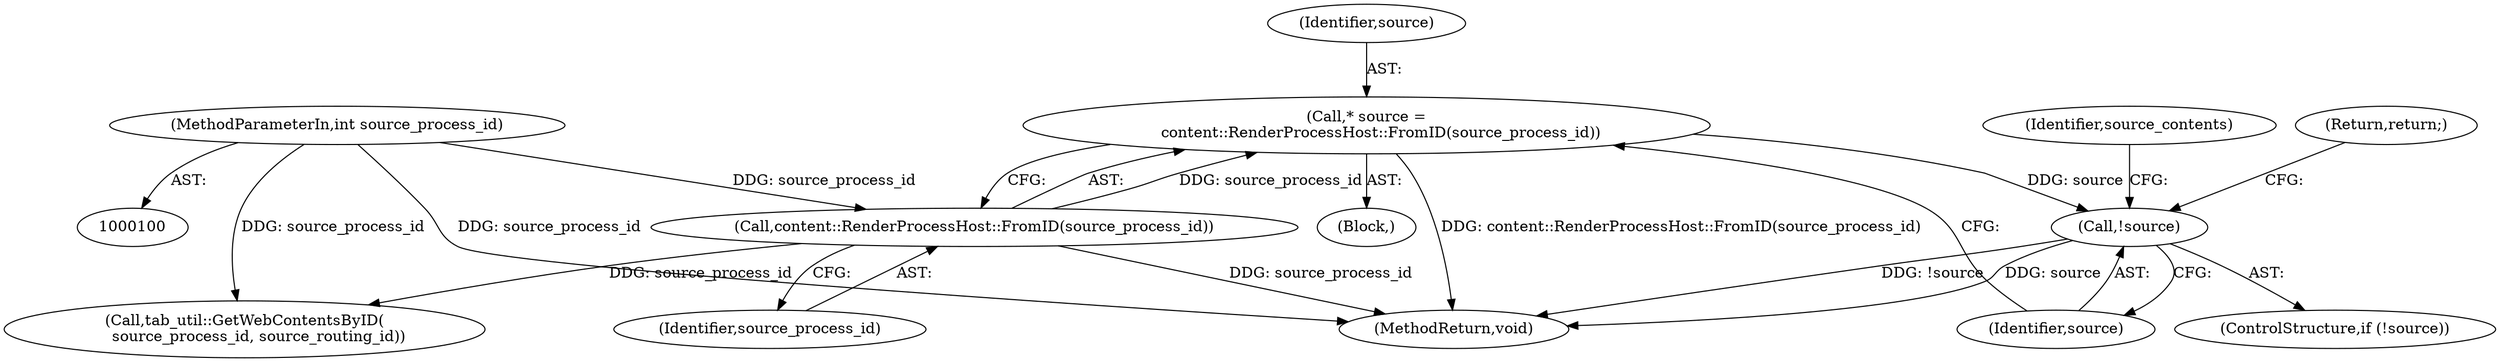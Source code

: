 digraph "0_Chrome_f7ae1f7a918f1973dca241a7a23169906eaf4fe3_0@pointer" {
"1000110" [label="(Call,* source =\n      content::RenderProcessHost::FromID(source_process_id))"];
"1000112" [label="(Call,content::RenderProcessHost::FromID(source_process_id))"];
"1000101" [label="(MethodParameterIn,int source_process_id)"];
"1000115" [label="(Call,!source)"];
"1000121" [label="(Call,tab_util::GetWebContentsByID(\n      source_process_id, source_routing_id))"];
"1000114" [label="(ControlStructure,if (!source))"];
"1000101" [label="(MethodParameterIn,int source_process_id)"];
"1000113" [label="(Identifier,source_process_id)"];
"1000174" [label="(MethodReturn,void)"];
"1000120" [label="(Identifier,source_contents)"];
"1000108" [label="(Block,)"];
"1000116" [label="(Identifier,source)"];
"1000110" [label="(Call,* source =\n      content::RenderProcessHost::FromID(source_process_id))"];
"1000112" [label="(Call,content::RenderProcessHost::FromID(source_process_id))"];
"1000117" [label="(Return,return;)"];
"1000111" [label="(Identifier,source)"];
"1000115" [label="(Call,!source)"];
"1000110" -> "1000108"  [label="AST: "];
"1000110" -> "1000112"  [label="CFG: "];
"1000111" -> "1000110"  [label="AST: "];
"1000112" -> "1000110"  [label="AST: "];
"1000116" -> "1000110"  [label="CFG: "];
"1000110" -> "1000174"  [label="DDG: content::RenderProcessHost::FromID(source_process_id)"];
"1000112" -> "1000110"  [label="DDG: source_process_id"];
"1000110" -> "1000115"  [label="DDG: source"];
"1000112" -> "1000113"  [label="CFG: "];
"1000113" -> "1000112"  [label="AST: "];
"1000112" -> "1000174"  [label="DDG: source_process_id"];
"1000101" -> "1000112"  [label="DDG: source_process_id"];
"1000112" -> "1000121"  [label="DDG: source_process_id"];
"1000101" -> "1000100"  [label="AST: "];
"1000101" -> "1000174"  [label="DDG: source_process_id"];
"1000101" -> "1000121"  [label="DDG: source_process_id"];
"1000115" -> "1000114"  [label="AST: "];
"1000115" -> "1000116"  [label="CFG: "];
"1000116" -> "1000115"  [label="AST: "];
"1000117" -> "1000115"  [label="CFG: "];
"1000120" -> "1000115"  [label="CFG: "];
"1000115" -> "1000174"  [label="DDG: !source"];
"1000115" -> "1000174"  [label="DDG: source"];
}
